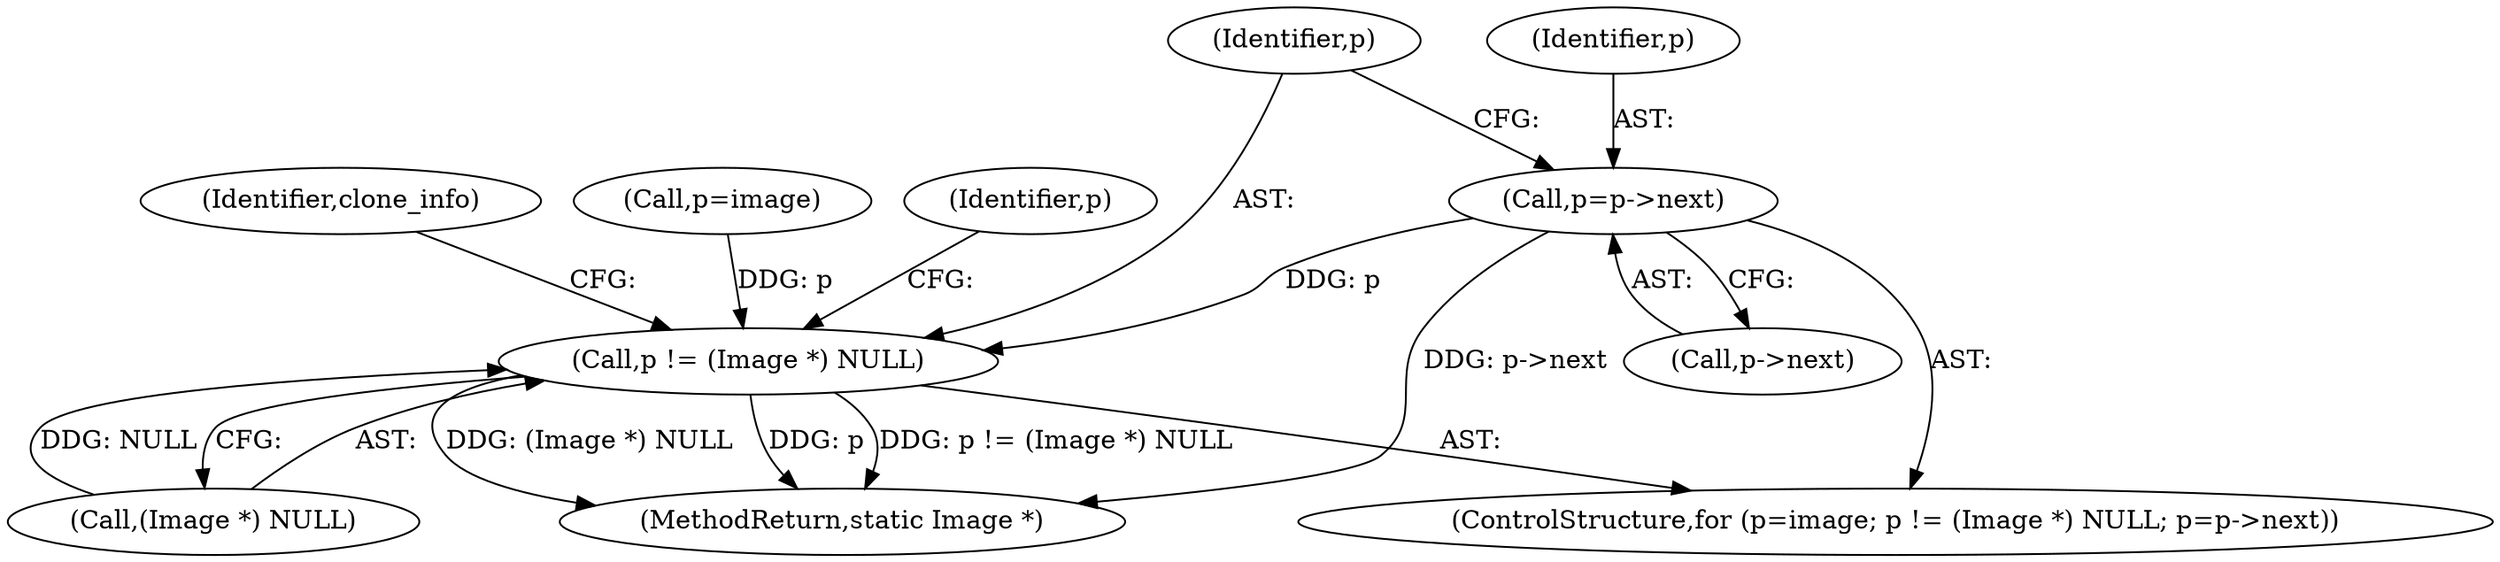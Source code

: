 digraph "0_ImageMagick_e5c063a1007506ba69e97a35effcdef944421c89@pointer" {
"1001844" [label="(Call,p=p->next)"];
"1001839" [label="(Call,p != (Image *) NULL)"];
"1001840" [label="(Identifier,p)"];
"1001845" [label="(Identifier,p)"];
"1001841" [label="(Call,(Image *) NULL)"];
"1001839" [label="(Call,p != (Image *) NULL)"];
"1001857" [label="(Identifier,clone_info)"];
"1001916" [label="(MethodReturn,static Image *)"];
"1001836" [label="(Call,p=image)"];
"1001846" [label="(Call,p->next)"];
"1001851" [label="(Identifier,p)"];
"1001835" [label="(ControlStructure,for (p=image; p != (Image *) NULL; p=p->next))"];
"1001844" [label="(Call,p=p->next)"];
"1001844" -> "1001835"  [label="AST: "];
"1001844" -> "1001846"  [label="CFG: "];
"1001845" -> "1001844"  [label="AST: "];
"1001846" -> "1001844"  [label="AST: "];
"1001840" -> "1001844"  [label="CFG: "];
"1001844" -> "1001916"  [label="DDG: p->next"];
"1001844" -> "1001839"  [label="DDG: p"];
"1001839" -> "1001835"  [label="AST: "];
"1001839" -> "1001841"  [label="CFG: "];
"1001840" -> "1001839"  [label="AST: "];
"1001841" -> "1001839"  [label="AST: "];
"1001851" -> "1001839"  [label="CFG: "];
"1001857" -> "1001839"  [label="CFG: "];
"1001839" -> "1001916"  [label="DDG: p != (Image *) NULL"];
"1001839" -> "1001916"  [label="DDG: (Image *) NULL"];
"1001839" -> "1001916"  [label="DDG: p"];
"1001836" -> "1001839"  [label="DDG: p"];
"1001841" -> "1001839"  [label="DDG: NULL"];
}
